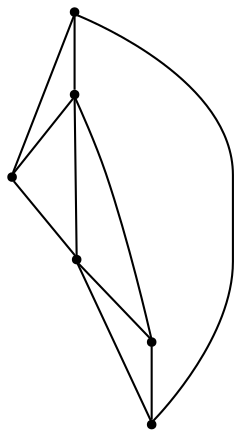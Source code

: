 graph {
  node [shape=point,comment="{\"directed\":false,\"doi\":\"10.1007/978-3-540-77537-9_30\",\"figure\":\"1 (2)\"}"]

  v0 [pos="1563.8399879987849,742.4847208350596"]
  v1 [pos="1563.8754274590071,858.1225944441977"]
  v2 [pos="1463.6981898817903,915.9533187095565"]
  v3 [pos="1519.418819693632,699.0189255839646"]
  v4 [pos="1407.9782599515693,699.0189255839647"]
  v5 [pos="1348.0371530932048,800.3349495319404"]

  v0 -- v1 [id="-1",pos="1563.8399879987849,742.4847208350596 1586.1211011309956,781.0655040085918 1586.1211011309956,819.6043950552892 1563.8754274590071,858.1225944441977"]
  v5 -- v1 [id="-2",pos="1348.0371530932048,800.3349495319404 1563.8754274590071,858.1225944441977 1563.8754274590071,858.1225944441977 1563.8754274590071,858.1225944441977"]
  v2 -- v4 [id="-3",pos="1463.6981898817903,915.9533187095565 1407.9782599515693,699.0189255839647 1407.9782599515693,699.0189255839647 1407.9782599515693,699.0189255839647"]
  v3 -- v2 [id="-4",pos="1519.418819693632,699.0189255839646 1463.6981898817903,915.9533187095565 1463.6981898817903,915.9533187095565 1463.6981898817903,915.9533187095565"]
  v0 -- v5 [id="-5",pos="1563.8399879987849,742.4847208350596 1348.0371530932048,800.3349495319404 1348.0371530932048,800.3349495319404 1348.0371530932048,800.3349495319404"]
  v5 -- v2 [id="-6",pos="1348.0371530932048,800.3349495319404 1346.828592943841,819.5756130478951 1352.39315771175,838.8595449294295 1363.5306233960528,858.1435405076152 1385.792966975722,896.6824315543126 1419.18037428745,915.9518770776614 1463.6981898817903,915.9533187095565"]
  v5 -- v4 [id="-7",pos="1348.0371530932048,800.3349495319404 1346.8452527712943,781.0365947983122 1352.4098175392037,761.7815084304061 1363.5306233960528,742.5263585562658 1375.1360116666785,722.4359852082989 1389.7646919394783,707.5821805614349 1407.9782599515693,699.0189255839647"]
  v4 -- v3 [id="-8",pos="1407.9782599515693,699.0189255839647 1423.6271275288486,689.1336628627042 1442.3868389746788,684.7180219862196 1463.69679011855,684.7180219862196 1485.0088903564856,684.7180219862196 1503.7697262037684,689.1337204202546 1519.418819693632,699.0189255839646"]
  v3 -- v0 [id="-9",pos="1519.418819693632,699.0189255839646 1537.6322368868014,707.582358356121 1552.259760772704,722.4361054454348 1563.8399879987849,742.4847208350596"]
  v1 -- v2 [id="-10",pos="1563.8754274590071,858.1225944441977 1541.6046852998954,896.6824315543126 1508.2174052393714,915.9518770776614 1463.6981898817903,915.9533187095565"]
}